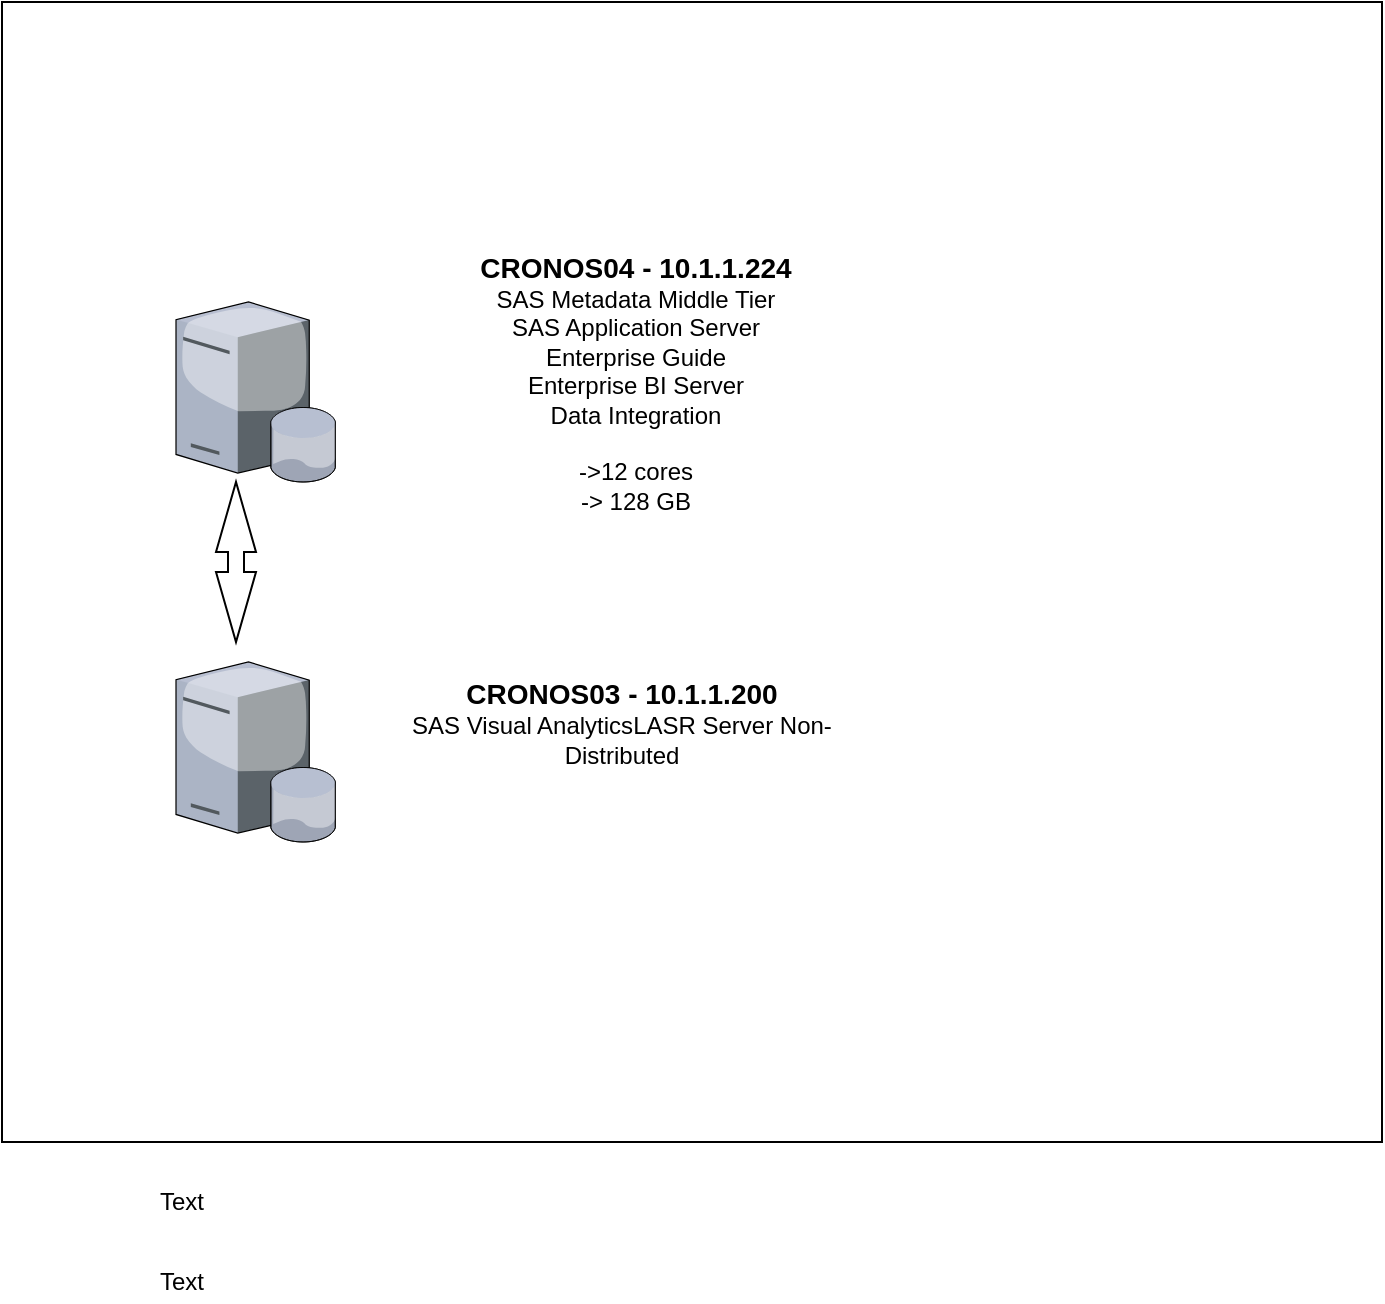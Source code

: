 <mxfile version="10.6.7" type="github"><diagram id="seWyTeBt8ZovA1XMAHK-" name="Page-1"><mxGraphModel dx="1394" dy="764" grid="1" gridSize="10" guides="1" tooltips="1" connect="1" arrows="1" fold="1" page="1" pageScale="1" pageWidth="827" pageHeight="1169" math="0" shadow="0"><root><mxCell id="0"/><mxCell id="1" parent="0"/><mxCell id="SAkJzKNVtvetInV7V3f4-1" value="" style="rounded=0;whiteSpace=wrap;html=1;" parent="1" vertex="1"><mxGeometry x="40" y="70" width="690" height="570" as="geometry"/></mxCell><mxCell id="SAkJzKNVtvetInV7V3f4-3" value="" style="verticalLabelPosition=bottom;aspect=fixed;html=1;verticalAlign=top;strokeColor=none;align=center;outlineConnect=0;shape=mxgraph.citrix.database_server;" parent="1" vertex="1"><mxGeometry x="127" y="220" width="80" height="90" as="geometry"/></mxCell><mxCell id="SAkJzKNVtvetInV7V3f4-4" value="" style="verticalLabelPosition=bottom;aspect=fixed;html=1;verticalAlign=top;strokeColor=none;align=center;outlineConnect=0;shape=mxgraph.citrix.database_server;" parent="1" vertex="1"><mxGeometry x="127" y="400" width="80" height="90" as="geometry"/></mxCell><mxCell id="SAkJzKNVtvetInV7V3f4-5" value="Text" style="text;html=1;strokeColor=none;fillColor=none;align=center;verticalAlign=middle;whiteSpace=wrap;rounded=0;" parent="1" vertex="1"><mxGeometry x="110" y="660" width="40" height="20" as="geometry"/></mxCell><mxCell id="SAkJzKNVtvetInV7V3f4-6" value="Text" style="text;html=1;strokeColor=none;fillColor=none;align=center;verticalAlign=middle;whiteSpace=wrap;rounded=0;" parent="1" vertex="1"><mxGeometry x="110" y="700" width="40" height="20" as="geometry"/></mxCell><mxCell id="SAkJzKNVtvetInV7V3f4-7" value="&lt;b&gt;&lt;font style=&quot;font-size: 14px&quot;&gt;CRONOS03 - 10.1.1.200&lt;/font&gt;&lt;/b&gt;&lt;br&gt;&lt;span&gt;SAS Visual &lt;/span&gt;&lt;span&gt;Analytics&lt;/span&gt;&lt;span&gt;LASR Server Non-&lt;/span&gt;&lt;span&gt;Distributed&lt;/span&gt;&lt;br&gt;&lt;br&gt;&lt;br&gt;" style="text;html=1;strokeColor=none;fillColor=none;align=center;verticalAlign=middle;whiteSpace=wrap;rounded=0;" parent="1" vertex="1"><mxGeometry x="240" y="435" width="220" height="20" as="geometry"/></mxCell><mxCell id="SAkJzKNVtvetInV7V3f4-8" value="&lt;b&gt;&lt;font style=&quot;font-size: 14px&quot;&gt;CRONOS04 - 10.1.1.224&lt;/font&gt;&lt;/b&gt;&lt;br&gt;SAS Metadata Middle Tier&lt;br&gt;SAS Application Server&lt;br&gt;Enterprise Guide&lt;br&gt;Enterprise BI Server&lt;br&gt;Data Integration&lt;br&gt;&lt;br&gt;-&amp;gt;12 cores&lt;br&gt;-&amp;gt; 128 GB&lt;br&gt;&lt;br&gt;&lt;br&gt;" style="text;html=1;strokeColor=none;fillColor=none;align=center;verticalAlign=middle;whiteSpace=wrap;rounded=0;" parent="1" vertex="1"><mxGeometry x="247" y="210" width="220" height="130" as="geometry"/></mxCell><mxCell id="11FCSzFybUVA88wSjv2M-1" value="" style="html=1;shadow=0;dashed=0;align=center;verticalAlign=middle;shape=mxgraph.arrows2.twoWayArrow;dy=0.6;dx=35;direction=south;" vertex="1" parent="1"><mxGeometry x="147" y="310" width="20" height="80" as="geometry"/></mxCell></root></mxGraphModel></diagram></mxfile>